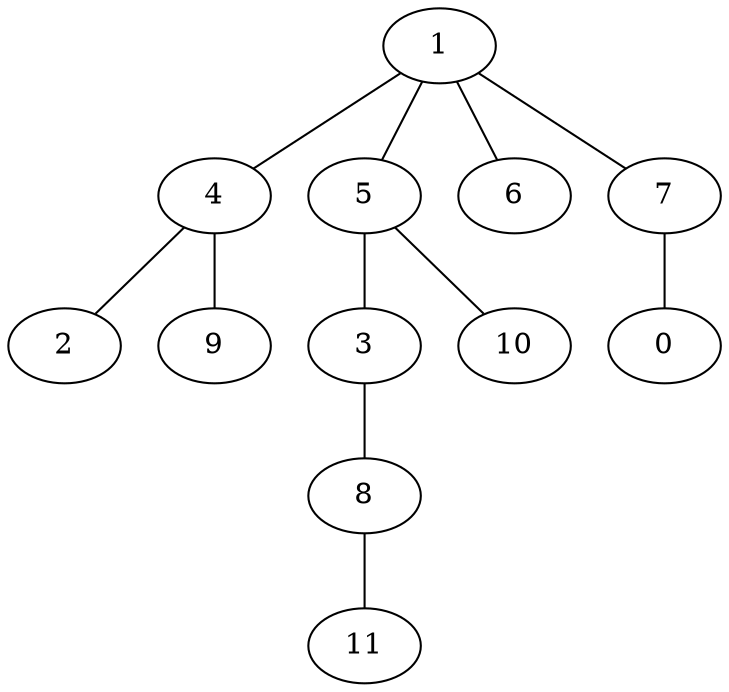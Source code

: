 strict graph "" {
	1 -- 4;
	1 -- 5;
	1 -- 6;
	1 -- 7;
	4 -- 2;
	4 -- 9;
	5 -- 3;
	5 -- 10;
	7 -- 0;
	3 -- 8;
	8 -- 11;
}
